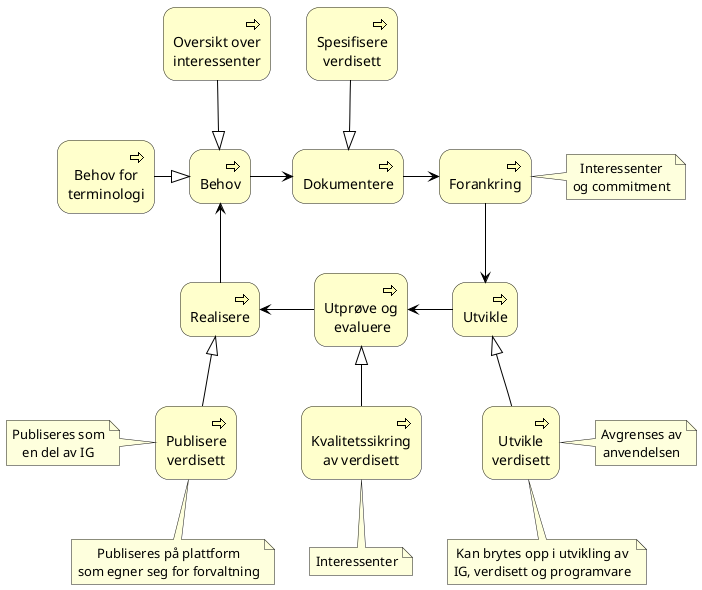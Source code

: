 @startuml
!include <archimate/Archimate>

archimate #Business "Behov" as behov<<business-process>>
archimate #Business "Oversikt over\ninteressenter" as interessent<<business-process>>
archimate #Business "Behov for\nterminologi" as terminologib<<business-process>>
archimate #Business "Dokumentere" as dokumentere<<business-process>>
archimate #Business "Spesifisere\nverdisett" as spesifisere<<business-process>>
archimate #Business "Forankring" as forankring<<business-process>>
archimate #Business "Utvikle" as utvikle<<business-process>>
'archimate #Business "Implementere\nprogramvare" as programvare<<business-process>>
archimate #Business "Utvikle\nverdisett" as uverdisett<<business-process>>
archimate #Business "Utprøve og\n evaluere" as utprøve<<business-process>>
archimate #Business "Kvalitetssikring\nav verdisett" as kvalitetssikre<<business-process>>
archimate #Business "Realisere" as realisere<<business-process>>
'archimate #Business "Publisere" as publisere<<business-process>>
archimate #Business "Publisere\nverdisett" as pverdisett<<business-process>>

note "Interessenter \nog commitment" as int
note "Interessenter" as int2
note "Publiseres på plattform\nsom egner seg for forvaltning" as pub
note "Publiseres som\nen del av IG" as pub2
note "Avgrenses av\nanvendelsen" as utv
note "Kan brytes opp i utvikling av\nIG, verdisett og programvare" as utv2


'archimate #Business "Forvaltning" as forvaltning<<business-process>>

behov  <|-up- interessent
behov <|-left- terminologib
dokumentere <|-up- spesifisere
utvikle <|-down- uverdisett
realisere <|-- pverdisett
utprøve <|-- kvalitetssikre

behov -> dokumentere
dokumentere -> forankring
forankring --> utvikle
utvikle -left-> utprøve
utprøve -left-> realisere
realisere -up-> behov
'realisere -down-> forvaltning
forankring .right. int

kvalitetssikre .down. int2
pverdisett .down. pub
pub2 -right- pverdisett
uverdisett -right- utv
uverdisett -- utv2

@enduml